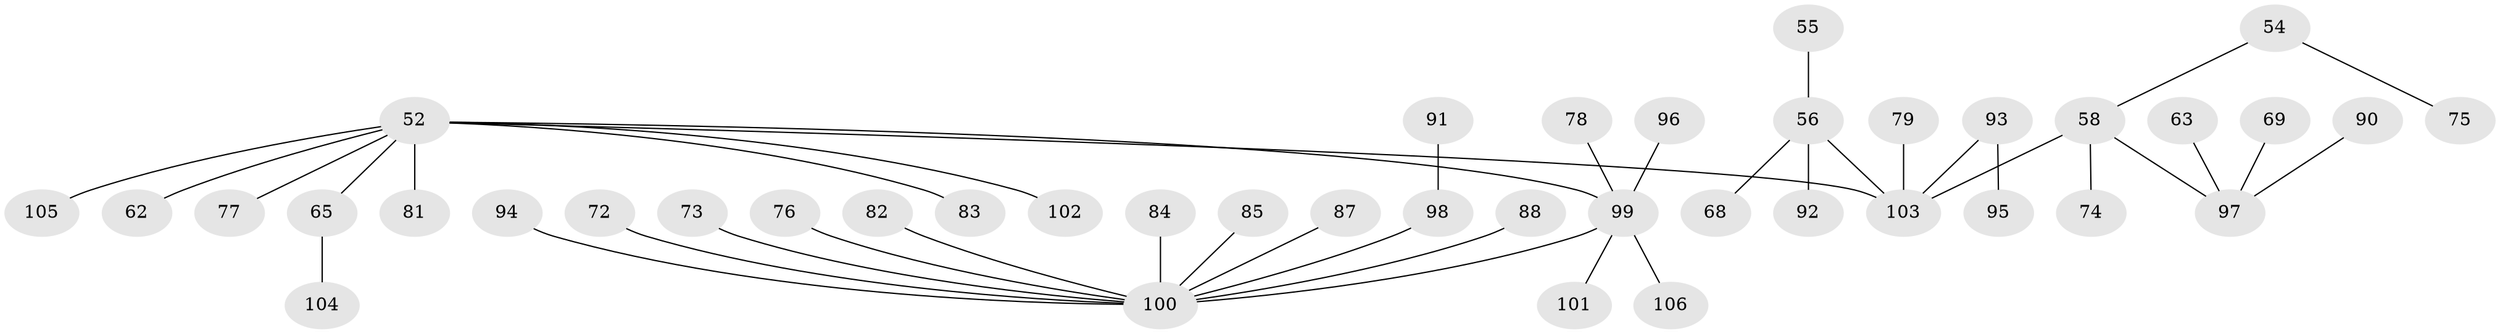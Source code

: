 // original degree distribution, {6: 0.02830188679245283, 5: 0.05660377358490566, 3: 0.16981132075471697, 4: 0.02830188679245283, 1: 0.5283018867924528, 2: 0.18867924528301888}
// Generated by graph-tools (version 1.1) at 2025/56/03/04/25 21:56:47]
// undirected, 42 vertices, 41 edges
graph export_dot {
graph [start="1"]
  node [color=gray90,style=filled];
  52 [super="+3+20+22+34+45+24+44+49"];
  54 [super="+14"];
  55;
  56 [super="+50+48"];
  58 [super="+10+40+36"];
  62;
  63;
  65;
  68;
  69;
  72;
  73;
  74;
  75 [super="+31"];
  76;
  77;
  78;
  79;
  81;
  82;
  83;
  84;
  85;
  87;
  88;
  90;
  91;
  92;
  93 [super="+17+30"];
  94;
  95;
  96;
  97 [super="+41+47"];
  98 [super="+86"];
  99 [super="+89+59+80"];
  100 [super="+71"];
  101;
  102;
  103 [super="+38"];
  104;
  105;
  106;
  52 -- 102;
  52 -- 105;
  52 -- 103;
  52 -- 62;
  52 -- 65;
  52 -- 81;
  52 -- 83;
  52 -- 77;
  52 -- 99;
  54 -- 58;
  54 -- 75;
  55 -- 56;
  56 -- 68;
  56 -- 92;
  56 -- 103;
  58 -- 74;
  58 -- 103;
  58 -- 97;
  63 -- 97;
  65 -- 104;
  69 -- 97;
  72 -- 100;
  73 -- 100;
  76 -- 100;
  78 -- 99;
  79 -- 103;
  82 -- 100;
  84 -- 100;
  85 -- 100;
  87 -- 100;
  88 -- 100;
  90 -- 97;
  91 -- 98;
  93 -- 95;
  93 -- 103;
  94 -- 100;
  96 -- 99;
  98 -- 100;
  99 -- 101;
  99 -- 106;
  99 -- 100;
}
